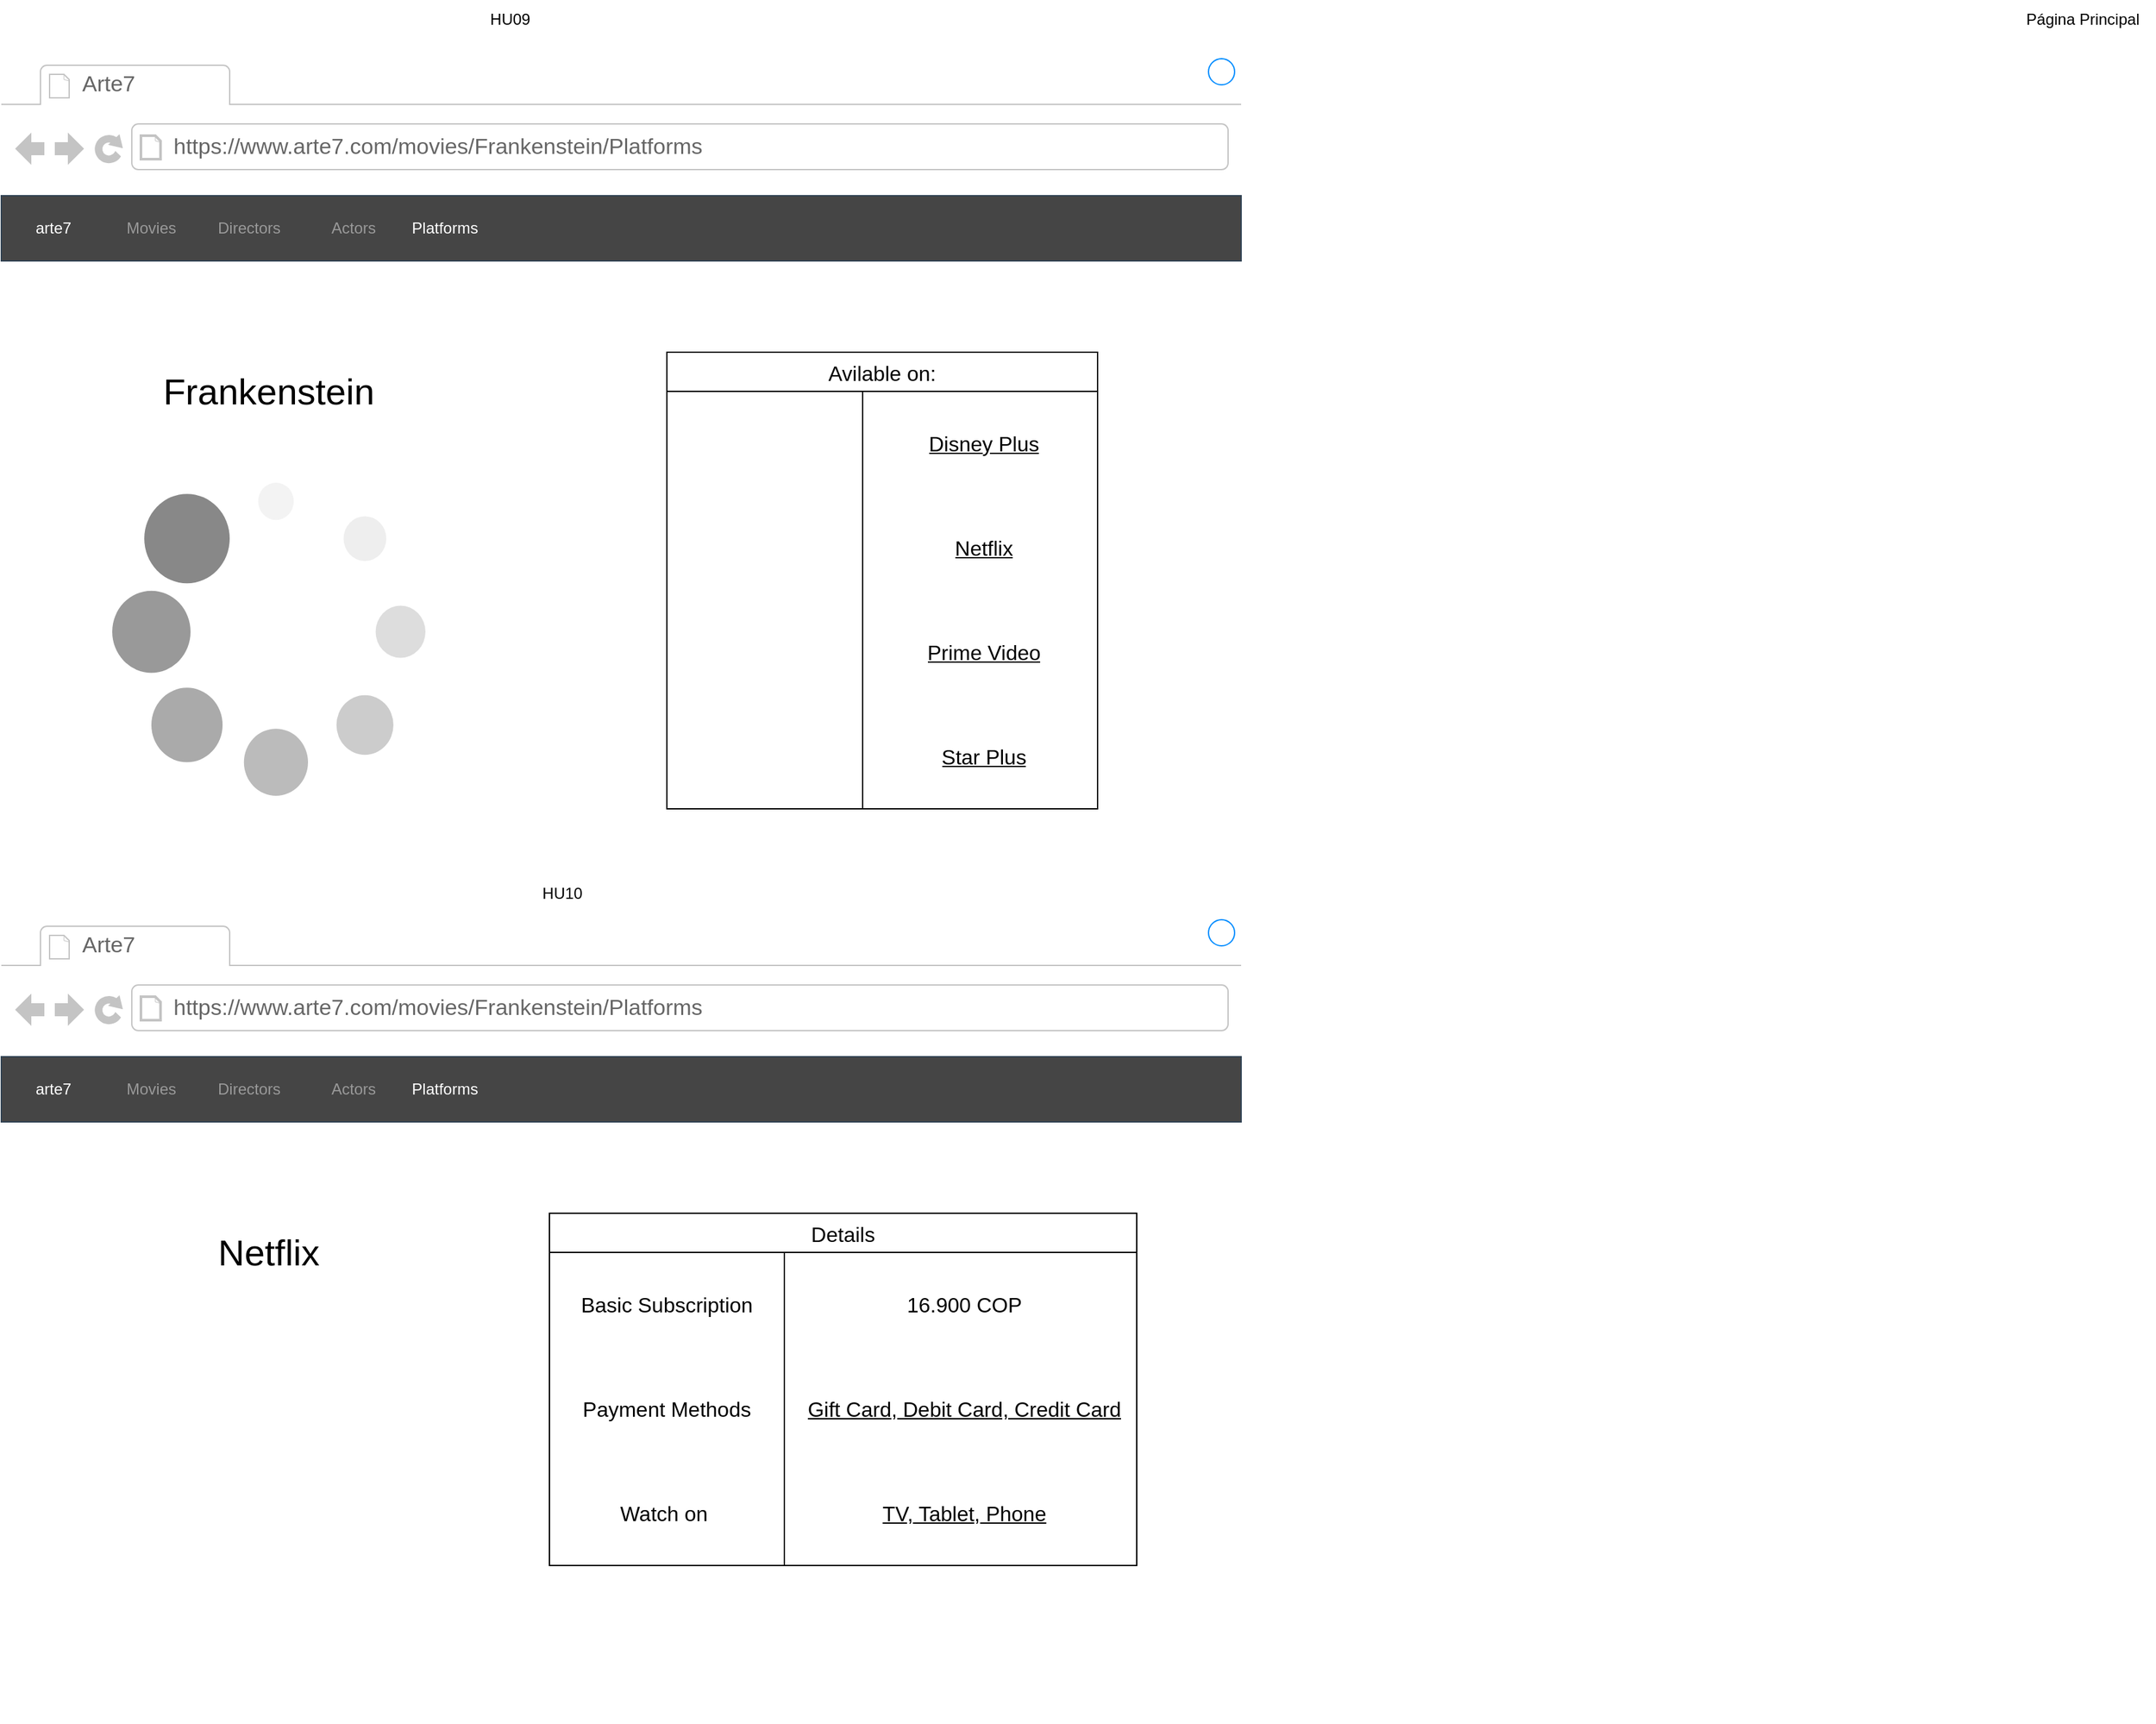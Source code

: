 <mxfile version="24.7.17">
  <diagram id="piDafpqhtRUU5qUU-vj8" name="Page-1">
    <mxGraphModel dx="2084" dy="1130" grid="1" gridSize="10" guides="1" tooltips="1" connect="1" arrows="1" fold="1" page="1" pageScale="1" pageWidth="827" pageHeight="1169" math="0" shadow="0">
      <root>
        <mxCell id="0" />
        <mxCell id="1" parent="0" />
        <mxCell id="8962rQQDY3VNNf6We3Pp-1" value="" style="strokeWidth=1;shadow=0;dashed=0;align=center;html=1;shape=mxgraph.mockup.containers.browserWindow;rSize=0;strokeColor2=#008cff;strokeColor3=#c4c4c4;mainText=,;recursiveResize=0;strokeColor=#FFFFFF;fontColor=#FFFFFF;textShadow=1;" parent="1" vertex="1">
          <mxGeometry x="20" y="50" width="950" height="620" as="geometry" />
        </mxCell>
        <mxCell id="8962rQQDY3VNNf6We3Pp-2" value="Arte7" style="strokeWidth=1;shadow=0;dashed=0;align=center;html=1;shape=mxgraph.mockup.containers.anchor;fontSize=17;fontColor=#666666;align=left;" parent="8962rQQDY3VNNf6We3Pp-1" vertex="1">
          <mxGeometry x="60" y="12" width="110" height="26" as="geometry" />
        </mxCell>
        <mxCell id="8962rQQDY3VNNf6We3Pp-3" value="https://www.arte7.com/movies/Frankenstein/Platforms" style="strokeWidth=1;shadow=0;dashed=0;align=center;html=1;shape=mxgraph.mockup.containers.anchor;rSize=0;fontSize=17;fontColor=#666666;align=left;" parent="8962rQQDY3VNNf6We3Pp-1" vertex="1">
          <mxGeometry x="130" y="60" width="250" height="26" as="geometry" />
        </mxCell>
        <mxCell id="X4MMAZx1POmpQhxmDy6j-1" value="" style="rounded=0;whiteSpace=wrap;html=1;fillColor=#454545;fontColor=#ffffff;strokeColor=#314354;" vertex="1" parent="8962rQQDY3VNNf6We3Pp-1">
          <mxGeometry y="110" width="950" height="50" as="geometry" />
        </mxCell>
        <mxCell id="X4MMAZx1POmpQhxmDy6j-2" value="arte7" style="text;html=1;align=center;verticalAlign=middle;whiteSpace=wrap;rounded=0;fontColor=#ffffff;" vertex="1" parent="8962rQQDY3VNNf6We3Pp-1">
          <mxGeometry x="10" y="120" width="60" height="30" as="geometry" />
        </mxCell>
        <mxCell id="X4MMAZx1POmpQhxmDy6j-3" value="Movies&lt;span style=&quot;font-family: monospace; font-size: 0px; text-align: start; text-wrap: nowrap;&quot;&gt;%3CmxGraphModel%3E%3Croot%3E%3CmxCell%20id%3D%220%22%2F%3E%3CmxCell%20id%3D%221%22%20parent%3D%220%22%2F%3E%3CmxCell%20id%3D%222%22%20value%3D%22arte7%22%20style%3D%22text%3Bhtml%3D1%3Balign%3Dcenter%3BverticalAlign%3Dmiddle%3BwhiteSpace%3Dwrap%3Brounded%3D0%3BfontColor%3D%23ffffff%3B%22%20vertex%3D%221%22%20parent%3D%221%22%3E%3CmxGeometry%20x%3D%2220%22%20y%3D%22130%22%20width%3D%2260%22%20height%3D%2230%22%20as%3D%22geometry%22%2F%3E%3C%2FmxCell%3E%3C%2Froot%3E%3C%2FmxGraphModel%3E&lt;/span&gt;" style="text;html=1;align=center;verticalAlign=middle;whiteSpace=wrap;rounded=0;fontColor=#999999;" vertex="1" parent="8962rQQDY3VNNf6We3Pp-1">
          <mxGeometry x="85" y="120" width="60" height="30" as="geometry" />
        </mxCell>
        <mxCell id="X4MMAZx1POmpQhxmDy6j-4" value="Directors" style="text;html=1;align=center;verticalAlign=middle;whiteSpace=wrap;rounded=0;fontColor=#999999;" vertex="1" parent="8962rQQDY3VNNf6We3Pp-1">
          <mxGeometry x="160" y="120" width="60" height="30" as="geometry" />
        </mxCell>
        <mxCell id="X4MMAZx1POmpQhxmDy6j-5" value="Actors" style="text;html=1;align=center;verticalAlign=middle;whiteSpace=wrap;rounded=0;fontColor=#999999;" vertex="1" parent="8962rQQDY3VNNf6We3Pp-1">
          <mxGeometry x="240" y="120" width="60" height="30" as="geometry" />
        </mxCell>
        <mxCell id="X4MMAZx1POmpQhxmDy6j-6" value="Platforms" style="text;html=1;align=center;verticalAlign=middle;whiteSpace=wrap;rounded=0;fontColor=#FFFFFF;" vertex="1" parent="8962rQQDY3VNNf6We3Pp-1">
          <mxGeometry x="310" y="120" width="60" height="30" as="geometry" />
        </mxCell>
        <mxCell id="X4MMAZx1POmpQhxmDy6j-7" value="" style="verticalLabelPosition=bottom;shadow=0;dashed=0;align=center;html=1;verticalAlign=top;strokeWidth=1;shape=mxgraph.mockup.misc.loading_circle_1;pointerEvents=1" vertex="1" parent="8962rQQDY3VNNf6We3Pp-1">
          <mxGeometry x="85" y="330" width="240" height="240" as="geometry" />
        </mxCell>
        <mxCell id="X4MMAZx1POmpQhxmDy6j-8" value="Frankenstein" style="text;html=1;align=center;verticalAlign=middle;whiteSpace=wrap;rounded=0;fontSize=28;" vertex="1" parent="8962rQQDY3VNNf6We3Pp-1">
          <mxGeometry x="105" y="230" width="200" height="60" as="geometry" />
        </mxCell>
        <mxCell id="X4MMAZx1POmpQhxmDy6j-22" value="Avilable on:" style="shape=table;startSize=30;container=1;collapsible=0;childLayout=tableLayout;fixedRows=1;rowLines=0;fontStyle=0;strokeColor=default;fontSize=16;" vertex="1" parent="8962rQQDY3VNNf6We3Pp-1">
          <mxGeometry x="510" y="230" width="330" height="350" as="geometry" />
        </mxCell>
        <mxCell id="X4MMAZx1POmpQhxmDy6j-45" style="shape=tableRow;horizontal=0;startSize=0;swimlaneHead=0;swimlaneBody=0;top=0;left=0;bottom=0;right=0;collapsible=0;dropTarget=0;fillColor=none;points=[[0,0.5],[1,0.5]];portConstraint=eastwest;strokeColor=inherit;fontSize=16;" vertex="1" parent="X4MMAZx1POmpQhxmDy6j-22">
          <mxGeometry y="30" width="330" height="80" as="geometry" />
        </mxCell>
        <mxCell id="X4MMAZx1POmpQhxmDy6j-46" style="shape=partialRectangle;html=1;whiteSpace=wrap;connectable=0;fillColor=none;top=0;left=0;bottom=0;right=0;overflow=hidden;pointerEvents=1;strokeColor=inherit;fontSize=16;" vertex="1" parent="X4MMAZx1POmpQhxmDy6j-45">
          <mxGeometry width="150" height="80" as="geometry">
            <mxRectangle width="150" height="80" as="alternateBounds" />
          </mxGeometry>
        </mxCell>
        <mxCell id="X4MMAZx1POmpQhxmDy6j-47" value="&lt;u&gt;Disney Plus&lt;/u&gt;" style="shape=partialRectangle;html=1;whiteSpace=wrap;connectable=0;fillColor=none;top=0;left=0;bottom=0;right=0;align=center;spacingLeft=6;overflow=hidden;strokeColor=inherit;fontSize=16;" vertex="1" parent="X4MMAZx1POmpQhxmDy6j-45">
          <mxGeometry x="150" width="180" height="80" as="geometry">
            <mxRectangle width="180" height="80" as="alternateBounds" />
          </mxGeometry>
        </mxCell>
        <mxCell id="X4MMAZx1POmpQhxmDy6j-42" style="shape=tableRow;horizontal=0;startSize=0;swimlaneHead=0;swimlaneBody=0;top=0;left=0;bottom=0;right=0;collapsible=0;dropTarget=0;fillColor=none;points=[[0,0.5],[1,0.5]];portConstraint=eastwest;strokeColor=inherit;fontSize=16;" vertex="1" parent="X4MMAZx1POmpQhxmDy6j-22">
          <mxGeometry y="110" width="330" height="80" as="geometry" />
        </mxCell>
        <mxCell id="X4MMAZx1POmpQhxmDy6j-43" style="shape=partialRectangle;html=1;whiteSpace=wrap;connectable=0;fillColor=none;top=0;left=0;bottom=0;right=0;overflow=hidden;pointerEvents=1;strokeColor=inherit;fontSize=16;" vertex="1" parent="X4MMAZx1POmpQhxmDy6j-42">
          <mxGeometry width="150" height="80" as="geometry">
            <mxRectangle width="150" height="80" as="alternateBounds" />
          </mxGeometry>
        </mxCell>
        <mxCell id="X4MMAZx1POmpQhxmDy6j-44" value="&lt;u&gt;Netflix&lt;/u&gt;" style="shape=partialRectangle;html=1;whiteSpace=wrap;connectable=0;fillColor=none;top=0;left=0;bottom=0;right=0;align=center;spacingLeft=6;overflow=hidden;strokeColor=inherit;fontSize=16;" vertex="1" parent="X4MMAZx1POmpQhxmDy6j-42">
          <mxGeometry x="150" width="180" height="80" as="geometry">
            <mxRectangle width="180" height="80" as="alternateBounds" />
          </mxGeometry>
        </mxCell>
        <mxCell id="X4MMAZx1POmpQhxmDy6j-23" value="" style="shape=tableRow;horizontal=0;startSize=0;swimlaneHead=0;swimlaneBody=0;top=0;left=0;bottom=0;right=0;collapsible=0;dropTarget=0;fillColor=none;points=[[0,0.5],[1,0.5]];portConstraint=eastwest;strokeColor=inherit;fontSize=16;" vertex="1" parent="X4MMAZx1POmpQhxmDy6j-22">
          <mxGeometry y="190" width="330" height="80" as="geometry" />
        </mxCell>
        <mxCell id="X4MMAZx1POmpQhxmDy6j-24" value="" style="shape=partialRectangle;html=1;whiteSpace=wrap;connectable=0;fillColor=none;top=0;left=0;bottom=0;right=0;overflow=hidden;pointerEvents=1;strokeColor=inherit;fontSize=16;" vertex="1" parent="X4MMAZx1POmpQhxmDy6j-23">
          <mxGeometry width="150" height="80" as="geometry">
            <mxRectangle width="150" height="80" as="alternateBounds" />
          </mxGeometry>
        </mxCell>
        <mxCell id="X4MMAZx1POmpQhxmDy6j-25" value="&lt;u&gt;Prime Video&lt;/u&gt;" style="shape=partialRectangle;html=1;whiteSpace=wrap;connectable=0;fillColor=none;top=0;left=0;bottom=0;right=0;align=center;spacingLeft=6;overflow=hidden;strokeColor=inherit;fontSize=16;" vertex="1" parent="X4MMAZx1POmpQhxmDy6j-23">
          <mxGeometry x="150" width="180" height="80" as="geometry">
            <mxRectangle width="180" height="80" as="alternateBounds" />
          </mxGeometry>
        </mxCell>
        <mxCell id="X4MMAZx1POmpQhxmDy6j-26" value="" style="shape=tableRow;horizontal=0;startSize=0;swimlaneHead=0;swimlaneBody=0;top=0;left=0;bottom=0;right=0;collapsible=0;dropTarget=0;fillColor=none;points=[[0,0.5],[1,0.5]];portConstraint=eastwest;strokeColor=inherit;fontSize=16;" vertex="1" parent="X4MMAZx1POmpQhxmDy6j-22">
          <mxGeometry y="270" width="330" height="80" as="geometry" />
        </mxCell>
        <mxCell id="X4MMAZx1POmpQhxmDy6j-27" value="" style="shape=partialRectangle;html=1;whiteSpace=wrap;connectable=0;fillColor=none;top=0;left=0;bottom=0;right=0;overflow=hidden;strokeColor=inherit;fontSize=16;" vertex="1" parent="X4MMAZx1POmpQhxmDy6j-26">
          <mxGeometry width="150" height="80" as="geometry">
            <mxRectangle width="150" height="80" as="alternateBounds" />
          </mxGeometry>
        </mxCell>
        <mxCell id="X4MMAZx1POmpQhxmDy6j-28" value="&lt;u&gt;Star Plus&lt;/u&gt;" style="shape=partialRectangle;html=1;whiteSpace=wrap;connectable=0;fillColor=none;top=0;left=0;bottom=0;right=0;align=center;spacingLeft=6;overflow=hidden;strokeColor=inherit;fontSize=16;" vertex="1" parent="X4MMAZx1POmpQhxmDy6j-26">
          <mxGeometry x="150" width="180" height="80" as="geometry">
            <mxRectangle width="180" height="80" as="alternateBounds" />
          </mxGeometry>
        </mxCell>
        <mxCell id="X4MMAZx1POmpQhxmDy6j-52" value="" style="shape=image;verticalLabelPosition=bottom;labelBackgroundColor=default;verticalAlign=top;aspect=fixed;imageAspect=0;image=https://img.icons8.com/nolan/512/disney-plus.png;" vertex="1" parent="8962rQQDY3VNNf6We3Pp-1">
          <mxGeometry x="543.33" y="260" width="80" height="80" as="geometry" />
        </mxCell>
        <mxCell id="X4MMAZx1POmpQhxmDy6j-53" value="" style="shape=image;verticalLabelPosition=bottom;labelBackgroundColor=default;verticalAlign=top;aspect=fixed;imageAspect=0;image=https://1000marcas.net/wp-content/uploads/2020/01/Netflix-Logo-2006.png;" vertex="1" parent="8962rQQDY3VNNf6We3Pp-1">
          <mxGeometry x="552.08" y="360" width="62.49" height="41.66" as="geometry" />
        </mxCell>
        <mxCell id="X4MMAZx1POmpQhxmDy6j-54" value="" style="shape=image;verticalLabelPosition=bottom;labelBackgroundColor=default;verticalAlign=top;aspect=fixed;imageAspect=0;image=https://1000marcas.net/wp-content/uploads/2023/01/Amazon-Prime-Video-Log%D0%BE.png;" vertex="1" parent="8962rQQDY3VNNf6We3Pp-1">
          <mxGeometry x="530" y="430" width="106.67" height="60" as="geometry" />
        </mxCell>
        <mxCell id="X4MMAZx1POmpQhxmDy6j-55" value="" style="shape=image;verticalLabelPosition=bottom;labelBackgroundColor=default;verticalAlign=top;aspect=fixed;imageAspect=0;image=https://logodownload.org/wp-content/uploads/2021/09/star-plus-logo-0.png;" vertex="1" parent="8962rQQDY3VNNf6We3Pp-1">
          <mxGeometry x="524.33" y="480" width="118" height="118" as="geometry" />
        </mxCell>
        <mxCell id="X4MMAZx1POmpQhxmDy6j-56" value="" style="strokeWidth=1;shadow=0;dashed=0;align=center;html=1;shape=mxgraph.mockup.containers.browserWindow;rSize=0;strokeColor2=#008cff;strokeColor3=#c4c4c4;mainText=,;recursiveResize=0;strokeColor=#FFFFFF;fontColor=#FFFFFF;textShadow=1;" vertex="1" parent="1">
          <mxGeometry x="20" y="710" width="950" height="620" as="geometry" />
        </mxCell>
        <mxCell id="X4MMAZx1POmpQhxmDy6j-57" value="Arte7" style="strokeWidth=1;shadow=0;dashed=0;align=center;html=1;shape=mxgraph.mockup.containers.anchor;fontSize=17;fontColor=#666666;align=left;" vertex="1" parent="X4MMAZx1POmpQhxmDy6j-56">
          <mxGeometry x="60" y="12" width="110" height="26" as="geometry" />
        </mxCell>
        <mxCell id="X4MMAZx1POmpQhxmDy6j-58" value="https://www.arte7.com/movies/Frankenstein/Platforms" style="strokeWidth=1;shadow=0;dashed=0;align=center;html=1;shape=mxgraph.mockup.containers.anchor;rSize=0;fontSize=17;fontColor=#666666;align=left;" vertex="1" parent="X4MMAZx1POmpQhxmDy6j-56">
          <mxGeometry x="130" y="60" width="250" height="26" as="geometry" />
        </mxCell>
        <mxCell id="X4MMAZx1POmpQhxmDy6j-59" value="" style="rounded=0;whiteSpace=wrap;html=1;fillColor=#454545;fontColor=#ffffff;strokeColor=#314354;" vertex="1" parent="X4MMAZx1POmpQhxmDy6j-56">
          <mxGeometry y="110" width="950" height="50" as="geometry" />
        </mxCell>
        <mxCell id="X4MMAZx1POmpQhxmDy6j-60" value="arte7" style="text;html=1;align=center;verticalAlign=middle;whiteSpace=wrap;rounded=0;fontColor=#ffffff;" vertex="1" parent="X4MMAZx1POmpQhxmDy6j-56">
          <mxGeometry x="10" y="120" width="60" height="30" as="geometry" />
        </mxCell>
        <mxCell id="X4MMAZx1POmpQhxmDy6j-61" value="Movies&lt;span style=&quot;font-family: monospace; font-size: 0px; text-align: start; text-wrap: nowrap;&quot;&gt;%3CmxGraphModel%3E%3Croot%3E%3CmxCell%20id%3D%220%22%2F%3E%3CmxCell%20id%3D%221%22%20parent%3D%220%22%2F%3E%3CmxCell%20id%3D%222%22%20value%3D%22arte7%22%20style%3D%22text%3Bhtml%3D1%3Balign%3Dcenter%3BverticalAlign%3Dmiddle%3BwhiteSpace%3Dwrap%3Brounded%3D0%3BfontColor%3D%23ffffff%3B%22%20vertex%3D%221%22%20parent%3D%221%22%3E%3CmxGeometry%20x%3D%2220%22%20y%3D%22130%22%20width%3D%2260%22%20height%3D%2230%22%20as%3D%22geometry%22%2F%3E%3C%2FmxCell%3E%3C%2Froot%3E%3C%2FmxGraphModel%3E&lt;/span&gt;" style="text;html=1;align=center;verticalAlign=middle;whiteSpace=wrap;rounded=0;fontColor=#999999;" vertex="1" parent="X4MMAZx1POmpQhxmDy6j-56">
          <mxGeometry x="85" y="120" width="60" height="30" as="geometry" />
        </mxCell>
        <mxCell id="X4MMAZx1POmpQhxmDy6j-62" value="Directors" style="text;html=1;align=center;verticalAlign=middle;whiteSpace=wrap;rounded=0;fontColor=#999999;" vertex="1" parent="X4MMAZx1POmpQhxmDy6j-56">
          <mxGeometry x="160" y="120" width="60" height="30" as="geometry" />
        </mxCell>
        <mxCell id="X4MMAZx1POmpQhxmDy6j-63" value="Actors" style="text;html=1;align=center;verticalAlign=middle;whiteSpace=wrap;rounded=0;fontColor=#999999;" vertex="1" parent="X4MMAZx1POmpQhxmDy6j-56">
          <mxGeometry x="240" y="120" width="60" height="30" as="geometry" />
        </mxCell>
        <mxCell id="X4MMAZx1POmpQhxmDy6j-64" value="Platforms" style="text;html=1;align=center;verticalAlign=middle;whiteSpace=wrap;rounded=0;fontColor=#FFFFFF;" vertex="1" parent="X4MMAZx1POmpQhxmDy6j-56">
          <mxGeometry x="310" y="120" width="60" height="30" as="geometry" />
        </mxCell>
        <mxCell id="X4MMAZx1POmpQhxmDy6j-66" value="Netflix" style="text;html=1;align=center;verticalAlign=middle;whiteSpace=wrap;rounded=0;fontSize=28;" vertex="1" parent="X4MMAZx1POmpQhxmDy6j-56">
          <mxGeometry x="105" y="230" width="200" height="60" as="geometry" />
        </mxCell>
        <mxCell id="X4MMAZx1POmpQhxmDy6j-67" value="Details" style="shape=table;startSize=30;container=1;collapsible=0;childLayout=tableLayout;fixedRows=1;rowLines=0;fontStyle=0;strokeColor=default;fontSize=16;" vertex="1" parent="X4MMAZx1POmpQhxmDy6j-56">
          <mxGeometry x="420" y="230" width="450" height="270" as="geometry" />
        </mxCell>
        <mxCell id="X4MMAZx1POmpQhxmDy6j-68" style="shape=tableRow;horizontal=0;startSize=0;swimlaneHead=0;swimlaneBody=0;top=0;left=0;bottom=0;right=0;collapsible=0;dropTarget=0;fillColor=none;points=[[0,0.5],[1,0.5]];portConstraint=eastwest;strokeColor=inherit;fontSize=16;" vertex="1" parent="X4MMAZx1POmpQhxmDy6j-67">
          <mxGeometry y="30" width="450" height="80" as="geometry" />
        </mxCell>
        <mxCell id="X4MMAZx1POmpQhxmDy6j-69" value="Basic Subscription" style="shape=partialRectangle;html=1;whiteSpace=wrap;connectable=0;fillColor=none;top=0;left=0;bottom=0;right=0;overflow=hidden;pointerEvents=1;strokeColor=inherit;fontSize=16;" vertex="1" parent="X4MMAZx1POmpQhxmDy6j-68">
          <mxGeometry width="180" height="80" as="geometry">
            <mxRectangle width="180" height="80" as="alternateBounds" />
          </mxGeometry>
        </mxCell>
        <mxCell id="X4MMAZx1POmpQhxmDy6j-70" value="16.900 COP" style="shape=partialRectangle;html=1;whiteSpace=wrap;connectable=0;fillColor=none;top=0;left=0;bottom=0;right=0;align=center;spacingLeft=6;overflow=hidden;strokeColor=inherit;fontSize=16;" vertex="1" parent="X4MMAZx1POmpQhxmDy6j-68">
          <mxGeometry x="180" width="270" height="80" as="geometry">
            <mxRectangle width="270" height="80" as="alternateBounds" />
          </mxGeometry>
        </mxCell>
        <mxCell id="X4MMAZx1POmpQhxmDy6j-71" style="shape=tableRow;horizontal=0;startSize=0;swimlaneHead=0;swimlaneBody=0;top=0;left=0;bottom=0;right=0;collapsible=0;dropTarget=0;fillColor=none;points=[[0,0.5],[1,0.5]];portConstraint=eastwest;strokeColor=inherit;fontSize=16;" vertex="1" parent="X4MMAZx1POmpQhxmDy6j-67">
          <mxGeometry y="110" width="450" height="80" as="geometry" />
        </mxCell>
        <mxCell id="X4MMAZx1POmpQhxmDy6j-72" value="Payment Methods" style="shape=partialRectangle;html=1;whiteSpace=wrap;connectable=0;fillColor=none;top=0;left=0;bottom=0;right=0;overflow=hidden;pointerEvents=1;strokeColor=inherit;fontSize=16;" vertex="1" parent="X4MMAZx1POmpQhxmDy6j-71">
          <mxGeometry width="180" height="80" as="geometry">
            <mxRectangle width="180" height="80" as="alternateBounds" />
          </mxGeometry>
        </mxCell>
        <mxCell id="X4MMAZx1POmpQhxmDy6j-73" value="&lt;u&gt;Gift Card, Debit Card, Credit Card&lt;/u&gt;" style="shape=partialRectangle;html=1;whiteSpace=wrap;connectable=0;fillColor=none;top=0;left=0;bottom=0;right=0;align=center;spacingLeft=6;overflow=hidden;strokeColor=inherit;fontSize=16;" vertex="1" parent="X4MMAZx1POmpQhxmDy6j-71">
          <mxGeometry x="180" width="270" height="80" as="geometry">
            <mxRectangle width="270" height="80" as="alternateBounds" />
          </mxGeometry>
        </mxCell>
        <mxCell id="X4MMAZx1POmpQhxmDy6j-74" value="" style="shape=tableRow;horizontal=0;startSize=0;swimlaneHead=0;swimlaneBody=0;top=0;left=0;bottom=0;right=0;collapsible=0;dropTarget=0;fillColor=none;points=[[0,0.5],[1,0.5]];portConstraint=eastwest;strokeColor=inherit;fontSize=16;" vertex="1" parent="X4MMAZx1POmpQhxmDy6j-67">
          <mxGeometry y="190" width="450" height="80" as="geometry" />
        </mxCell>
        <mxCell id="X4MMAZx1POmpQhxmDy6j-75" value="Watch on&amp;nbsp;" style="shape=partialRectangle;html=1;whiteSpace=wrap;connectable=0;fillColor=none;top=0;left=0;bottom=0;right=0;overflow=hidden;pointerEvents=1;strokeColor=inherit;fontSize=16;" vertex="1" parent="X4MMAZx1POmpQhxmDy6j-74">
          <mxGeometry width="180" height="80" as="geometry">
            <mxRectangle width="180" height="80" as="alternateBounds" />
          </mxGeometry>
        </mxCell>
        <mxCell id="X4MMAZx1POmpQhxmDy6j-76" value="&lt;u&gt;TV, Tablet, Phone&lt;/u&gt;" style="shape=partialRectangle;html=1;whiteSpace=wrap;connectable=0;fillColor=none;top=0;left=0;bottom=0;right=0;align=center;spacingLeft=6;overflow=hidden;strokeColor=inherit;fontSize=16;" vertex="1" parent="X4MMAZx1POmpQhxmDy6j-74">
          <mxGeometry x="180" width="270" height="80" as="geometry">
            <mxRectangle width="270" height="80" as="alternateBounds" />
          </mxGeometry>
        </mxCell>
        <mxCell id="X4MMAZx1POmpQhxmDy6j-81" value="" style="shape=image;verticalLabelPosition=bottom;labelBackgroundColor=default;verticalAlign=top;aspect=fixed;imageAspect=0;image=https://1000marcas.net/wp-content/uploads/2020/01/Netflix-Logo-2006.png;" vertex="1" parent="X4MMAZx1POmpQhxmDy6j-56">
          <mxGeometry x="31" y="284.17" width="362.49" height="241.66" as="geometry" />
        </mxCell>
        <mxCell id="X4MMAZx1POmpQhxmDy6j-84" value="HU09" style="text;html=1;align=center;verticalAlign=middle;whiteSpace=wrap;rounded=0;" vertex="1" parent="1">
          <mxGeometry x="380" y="10" width="60" height="30" as="geometry" />
        </mxCell>
        <mxCell id="X4MMAZx1POmpQhxmDy6j-85" value="HU10" style="text;html=1;align=center;verticalAlign=middle;whiteSpace=wrap;rounded=0;" vertex="1" parent="1">
          <mxGeometry x="420" y="680" width="60" height="30" as="geometry" />
        </mxCell>
        <mxCell id="X4MMAZx1POmpQhxmDy6j-86" value="Página Principal" style="text;html=1;align=center;verticalAlign=middle;whiteSpace=wrap;rounded=0;" vertex="1" parent="1">
          <mxGeometry x="1560" y="10" width="110" height="30" as="geometry" />
        </mxCell>
      </root>
    </mxGraphModel>
  </diagram>
</mxfile>
